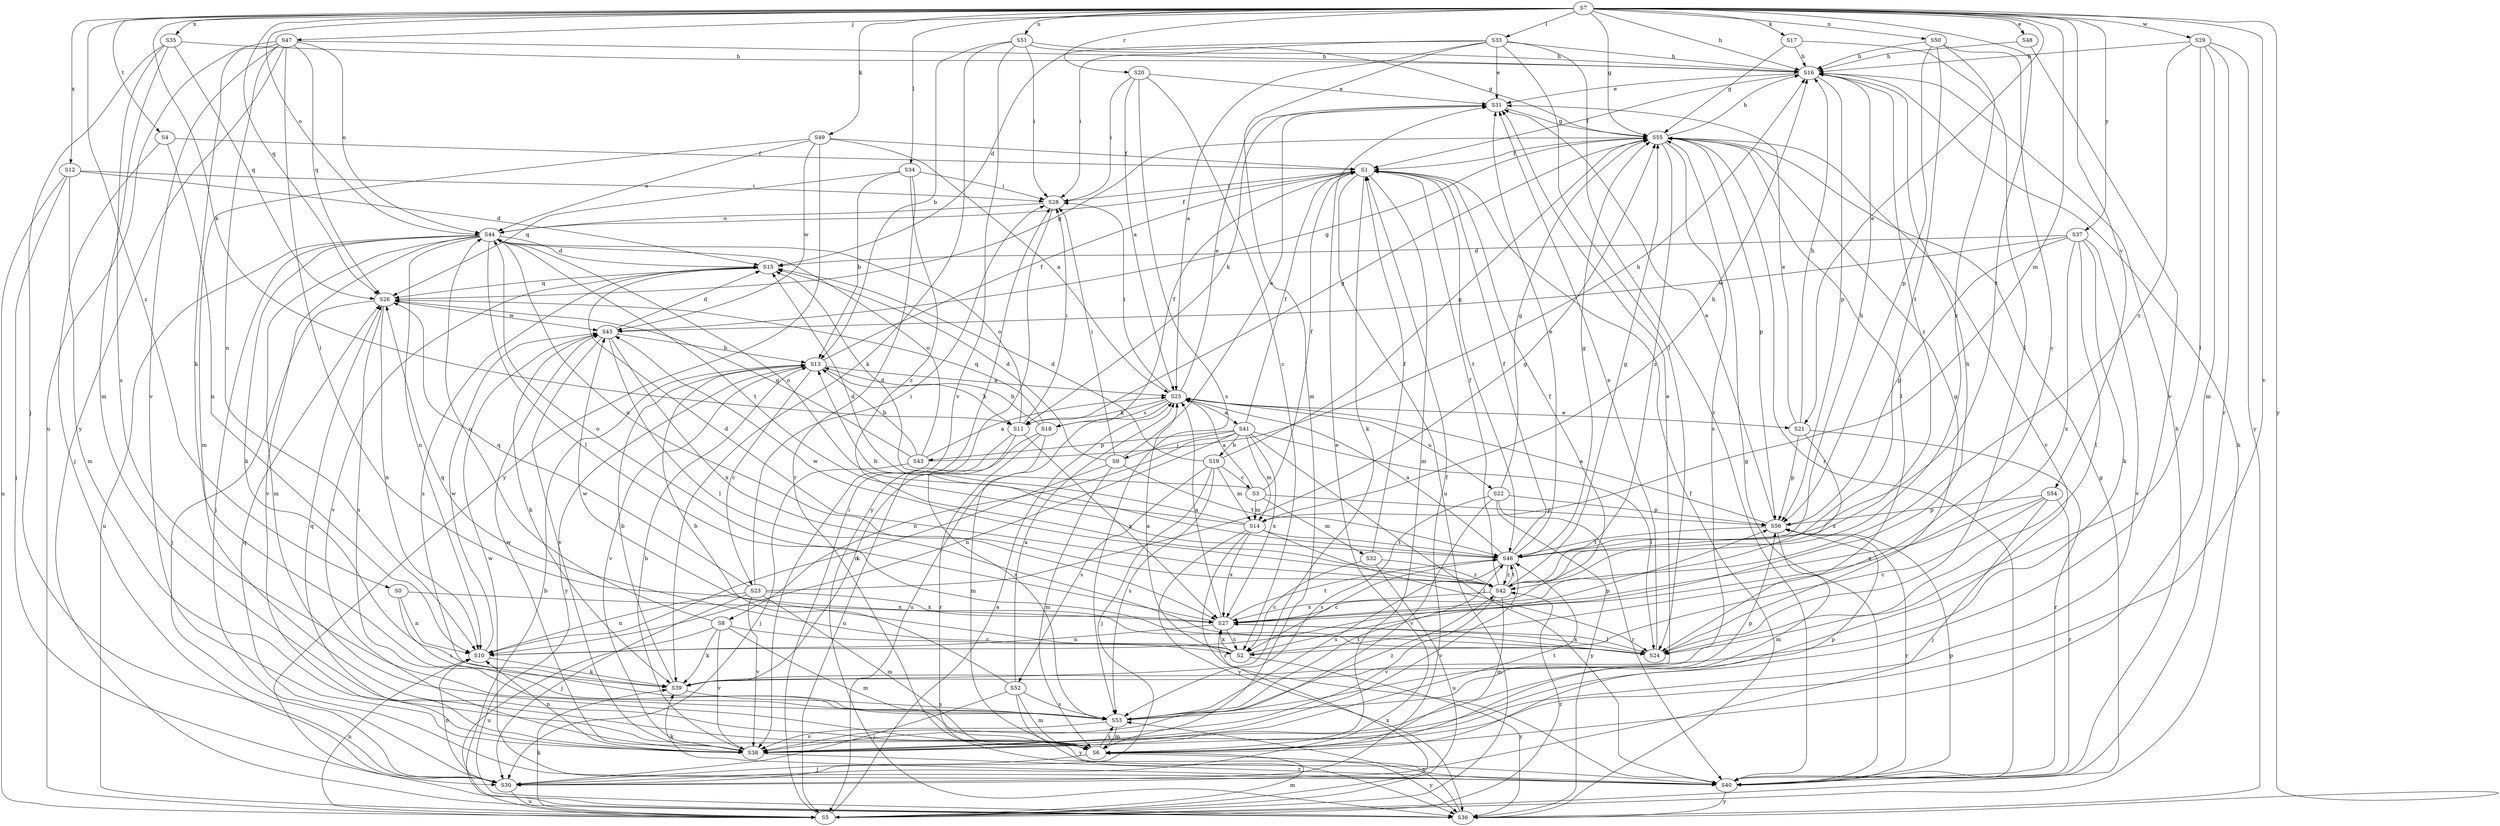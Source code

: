 strict digraph  {
S7;
S41;
S25;
S19;
S13;
S3;
S23;
S2;
S15;
S48;
S21;
S31;
S1;
S55;
S16;
S28;
S47;
S9;
S30;
S17;
S49;
S11;
S39;
S33;
S34;
S24;
S14;
S32;
S6;
S50;
S8;
S10;
S44;
S43;
S56;
S26;
S20;
S40;
S18;
S52;
S53;
S4;
S46;
S51;
S22;
S5;
S54;
S38;
S29;
S45;
S35;
S12;
S27;
S37;
S36;
S0;
S42;
S7 -> S48  [label=e];
S7 -> S21  [label=e];
S7 -> S55  [label=g];
S7 -> S16  [label=h];
S7 -> S47  [label=j];
S7 -> S17  [label=k];
S7 -> S49  [label=k];
S7 -> S11  [label=k];
S7 -> S33  [label=l];
S7 -> S34  [label=l];
S7 -> S14  [label=m];
S7 -> S50  [label=n];
S7 -> S44  [label=o];
S7 -> S26  [label=q];
S7 -> S20  [label=r];
S7 -> S4  [label=t];
S7 -> S46  [label=t];
S7 -> S51  [label=u];
S7 -> S54  [label=v];
S7 -> S38  [label=v];
S7 -> S29  [label=w];
S7 -> S35  [label=x];
S7 -> S12  [label=x];
S7 -> S37  [label=y];
S7 -> S36  [label=y];
S7 -> S0  [label=z];
S41 -> S19  [label=b];
S41 -> S1  [label=f];
S41 -> S9  [label=j];
S41 -> S24  [label=l];
S41 -> S14  [label=m];
S41 -> S8  [label=n];
S41 -> S10  [label=n];
S41 -> S43  [label=p];
S41 -> S40  [label=r];
S41 -> S27  [label=x];
S25 -> S41  [label=a];
S25 -> S21  [label=e];
S25 -> S31  [label=e];
S25 -> S28  [label=i];
S25 -> S11  [label=k];
S25 -> S18  [label=s];
S25 -> S22  [label=u];
S25 -> S5  [label=u];
S19 -> S3  [label=c];
S19 -> S15  [label=d];
S19 -> S55  [label=g];
S19 -> S30  [label=j];
S19 -> S14  [label=m];
S19 -> S52  [label=s];
S19 -> S53  [label=s];
S13 -> S25  [label=a];
S13 -> S23  [label=c];
S13 -> S1  [label=f];
S13 -> S11  [label=k];
S13 -> S38  [label=v];
S13 -> S36  [label=y];
S3 -> S25  [label=a];
S3 -> S15  [label=d];
S3 -> S1  [label=f];
S3 -> S14  [label=m];
S3 -> S32  [label=m];
S3 -> S56  [label=p];
S23 -> S55  [label=g];
S23 -> S28  [label=i];
S23 -> S30  [label=j];
S23 -> S6  [label=m];
S23 -> S10  [label=n];
S23 -> S26  [label=q];
S23 -> S38  [label=v];
S23 -> S27  [label=x];
S2 -> S25  [label=a];
S2 -> S56  [label=p];
S2 -> S26  [label=q];
S2 -> S45  [label=w];
S2 -> S27  [label=x];
S2 -> S36  [label=y];
S15 -> S26  [label=q];
S15 -> S53  [label=s];
S15 -> S38  [label=v];
S48 -> S16  [label=h];
S48 -> S38  [label=v];
S21 -> S31  [label=e];
S21 -> S16  [label=h];
S21 -> S56  [label=p];
S21 -> S40  [label=r];
S21 -> S27  [label=x];
S31 -> S55  [label=g];
S31 -> S11  [label=k];
S1 -> S28  [label=i];
S1 -> S39  [label=k];
S1 -> S6  [label=m];
S1 -> S46  [label=t];
S1 -> S5  [label=u];
S55 -> S1  [label=f];
S55 -> S16  [label=h];
S55 -> S24  [label=l];
S55 -> S56  [label=p];
S55 -> S40  [label=r];
S55 -> S53  [label=s];
S55 -> S38  [label=v];
S55 -> S42  [label=z];
S16 -> S31  [label=e];
S16 -> S1  [label=f];
S16 -> S56  [label=p];
S16 -> S42  [label=z];
S28 -> S44  [label=o];
S28 -> S36  [label=y];
S47 -> S16  [label=h];
S47 -> S39  [label=k];
S47 -> S24  [label=l];
S47 -> S10  [label=n];
S47 -> S44  [label=o];
S47 -> S26  [label=q];
S47 -> S5  [label=u];
S47 -> S38  [label=v];
S47 -> S36  [label=y];
S9 -> S15  [label=d];
S9 -> S31  [label=e];
S9 -> S28  [label=i];
S9 -> S6  [label=m];
S9 -> S10  [label=n];
S9 -> S46  [label=t];
S30 -> S31  [label=e];
S30 -> S1  [label=f];
S30 -> S10  [label=n];
S30 -> S5  [label=u];
S17 -> S55  [label=g];
S17 -> S16  [label=h];
S17 -> S24  [label=l];
S49 -> S25  [label=a];
S49 -> S1  [label=f];
S49 -> S6  [label=m];
S49 -> S44  [label=o];
S49 -> S45  [label=w];
S49 -> S36  [label=y];
S11 -> S55  [label=g];
S11 -> S28  [label=i];
S11 -> S44  [label=o];
S11 -> S53  [label=s];
S11 -> S5  [label=u];
S11 -> S27  [label=x];
S39 -> S13  [label=b];
S39 -> S31  [label=e];
S39 -> S53  [label=s];
S33 -> S25  [label=a];
S33 -> S15  [label=d];
S33 -> S31  [label=e];
S33 -> S16  [label=h];
S33 -> S28  [label=i];
S33 -> S24  [label=l];
S33 -> S6  [label=m];
S33 -> S40  [label=r];
S34 -> S13  [label=b];
S34 -> S28  [label=i];
S34 -> S26  [label=q];
S34 -> S40  [label=r];
S34 -> S42  [label=z];
S24 -> S31  [label=e];
S24 -> S55  [label=g];
S24 -> S27  [label=x];
S14 -> S15  [label=d];
S14 -> S16  [label=h];
S14 -> S24  [label=l];
S14 -> S44  [label=o];
S14 -> S40  [label=r];
S14 -> S46  [label=t];
S14 -> S27  [label=x];
S14 -> S36  [label=y];
S32 -> S2  [label=c];
S32 -> S1  [label=f];
S32 -> S5  [label=u];
S32 -> S42  [label=z];
S6 -> S30  [label=j];
S6 -> S56  [label=p];
S6 -> S53  [label=s];
S6 -> S36  [label=y];
S50 -> S2  [label=c];
S50 -> S16  [label=h];
S50 -> S56  [label=p];
S50 -> S46  [label=t];
S50 -> S42  [label=z];
S8 -> S2  [label=c];
S8 -> S39  [label=k];
S8 -> S6  [label=m];
S8 -> S44  [label=o];
S8 -> S5  [label=u];
S8 -> S38  [label=v];
S10 -> S16  [label=h];
S10 -> S39  [label=k];
S10 -> S45  [label=w];
S44 -> S15  [label=d];
S44 -> S1  [label=f];
S44 -> S30  [label=j];
S44 -> S39  [label=k];
S44 -> S24  [label=l];
S44 -> S6  [label=m];
S44 -> S10  [label=n];
S44 -> S46  [label=t];
S44 -> S5  [label=u];
S44 -> S38  [label=v];
S43 -> S25  [label=a];
S43 -> S13  [label=b];
S43 -> S16  [label=h];
S43 -> S30  [label=j];
S43 -> S44  [label=o];
S43 -> S26  [label=q];
S56 -> S25  [label=a];
S56 -> S31  [label=e];
S56 -> S6  [label=m];
S56 -> S40  [label=r];
S56 -> S46  [label=t];
S26 -> S55  [label=g];
S26 -> S30  [label=j];
S26 -> S10  [label=n];
S26 -> S53  [label=s];
S26 -> S45  [label=w];
S20 -> S25  [label=a];
S20 -> S2  [label=c];
S20 -> S31  [label=e];
S20 -> S28  [label=i];
S20 -> S53  [label=s];
S40 -> S55  [label=g];
S40 -> S16  [label=h];
S40 -> S39  [label=k];
S40 -> S56  [label=p];
S40 -> S26  [label=q];
S40 -> S45  [label=w];
S40 -> S36  [label=y];
S18 -> S13  [label=b];
S18 -> S1  [label=f];
S18 -> S39  [label=k];
S18 -> S6  [label=m];
S18 -> S26  [label=q];
S18 -> S40  [label=r];
S52 -> S25  [label=a];
S52 -> S13  [label=b];
S52 -> S30  [label=j];
S52 -> S6  [label=m];
S52 -> S53  [label=s];
S52 -> S36  [label=y];
S53 -> S6  [label=m];
S53 -> S56  [label=p];
S53 -> S46  [label=t];
S53 -> S38  [label=v];
S53 -> S42  [label=z];
S4 -> S1  [label=f];
S4 -> S30  [label=j];
S4 -> S10  [label=n];
S46 -> S25  [label=a];
S46 -> S13  [label=b];
S46 -> S2  [label=c];
S46 -> S31  [label=e];
S46 -> S1  [label=f];
S46 -> S55  [label=g];
S46 -> S16  [label=h];
S46 -> S53  [label=s];
S46 -> S38  [label=v];
S46 -> S42  [label=z];
S51 -> S13  [label=b];
S51 -> S55  [label=g];
S51 -> S16  [label=h];
S51 -> S28  [label=i];
S51 -> S39  [label=k];
S51 -> S38  [label=v];
S22 -> S55  [label=g];
S22 -> S56  [label=p];
S22 -> S40  [label=r];
S22 -> S53  [label=s];
S22 -> S38  [label=v];
S22 -> S36  [label=y];
S5 -> S25  [label=a];
S5 -> S55  [label=g];
S5 -> S16  [label=h];
S5 -> S28  [label=i];
S5 -> S39  [label=k];
S5 -> S6  [label=m];
S5 -> S10  [label=n];
S5 -> S27  [label=x];
S5 -> S42  [label=z];
S54 -> S2  [label=c];
S54 -> S30  [label=j];
S54 -> S56  [label=p];
S54 -> S40  [label=r];
S54 -> S27  [label=x];
S38 -> S13  [label=b];
S38 -> S10  [label=n];
S38 -> S26  [label=q];
S38 -> S40  [label=r];
S38 -> S46  [label=t];
S38 -> S45  [label=w];
S29 -> S16  [label=h];
S29 -> S24  [label=l];
S29 -> S6  [label=m];
S29 -> S40  [label=r];
S29 -> S36  [label=y];
S29 -> S42  [label=z];
S45 -> S13  [label=b];
S45 -> S15  [label=d];
S45 -> S55  [label=g];
S45 -> S39  [label=k];
S45 -> S24  [label=l];
S45 -> S38  [label=v];
S45 -> S27  [label=x];
S35 -> S16  [label=h];
S35 -> S30  [label=j];
S35 -> S6  [label=m];
S35 -> S26  [label=q];
S35 -> S53  [label=s];
S12 -> S15  [label=d];
S12 -> S28  [label=i];
S12 -> S30  [label=j];
S12 -> S6  [label=m];
S12 -> S5  [label=u];
S27 -> S25  [label=a];
S27 -> S2  [label=c];
S27 -> S1  [label=f];
S27 -> S24  [label=l];
S27 -> S10  [label=n];
S27 -> S44  [label=o];
S27 -> S46  [label=t];
S37 -> S15  [label=d];
S37 -> S39  [label=k];
S37 -> S24  [label=l];
S37 -> S56  [label=p];
S37 -> S38  [label=v];
S37 -> S45  [label=w];
S37 -> S27  [label=x];
S36 -> S13  [label=b];
S36 -> S1  [label=f];
S36 -> S53  [label=s];
S0 -> S10  [label=n];
S0 -> S53  [label=s];
S0 -> S27  [label=x];
S42 -> S15  [label=d];
S42 -> S1  [label=f];
S42 -> S55  [label=g];
S42 -> S6  [label=m];
S42 -> S44  [label=o];
S42 -> S46  [label=t];
S42 -> S38  [label=v];
S42 -> S45  [label=w];
S42 -> S27  [label=x];
}
